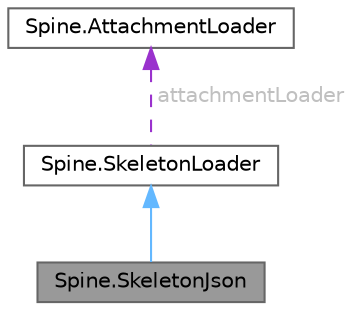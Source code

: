 digraph "Spine.SkeletonJson"
{
 // LATEX_PDF_SIZE
  bgcolor="transparent";
  edge [fontname=Helvetica,fontsize=10,labelfontname=Helvetica,labelfontsize=10];
  node [fontname=Helvetica,fontsize=10,shape=box,height=0.2,width=0.4];
  Node1 [id="Node000001",label="Spine.SkeletonJson",height=0.2,width=0.4,color="gray40", fillcolor="grey60", style="filled", fontcolor="black",tooltip="Loads skeleton data in the Spine JSON format."];
  Node2 -> Node1 [id="edge3_Node000001_Node000002",dir="back",color="steelblue1",style="solid",tooltip=" "];
  Node2 [id="Node000002",label="Spine.SkeletonLoader",height=0.2,width=0.4,color="gray40", fillcolor="white", style="filled",URL="$class_spine_1_1_skeleton_loader.html",tooltip="Base class for loading skeleton data from a file."];
  Node3 -> Node2 [id="edge4_Node000002_Node000003",dir="back",color="darkorchid3",style="dashed",tooltip=" ",label=" attachmentLoader",fontcolor="grey" ];
  Node3 [id="Node000003",label="Spine.AttachmentLoader",height=0.2,width=0.4,color="gray40", fillcolor="white", style="filled",URL="$interface_spine_1_1_attachment_loader.html",tooltip=" "];
}

